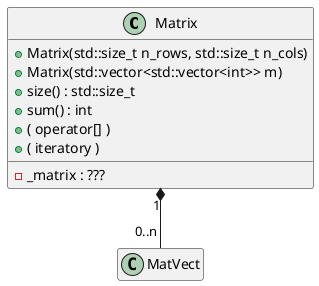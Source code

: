 @startuml
hide empty members

class Matrix {
	+ Matrix(std::size_t n_rows, std::size_t n_cols)
	+ Matrix(std::vector<std::vector<int>> m)
	+ size() : std::size_t
	+ sum() : int
	+ ( operator[] )
	+ ( iteratory )
	__
	- _matrix : ???
}

class MatVect {
}

Matrix "1" *-- "0..n" MatVect
@enduml